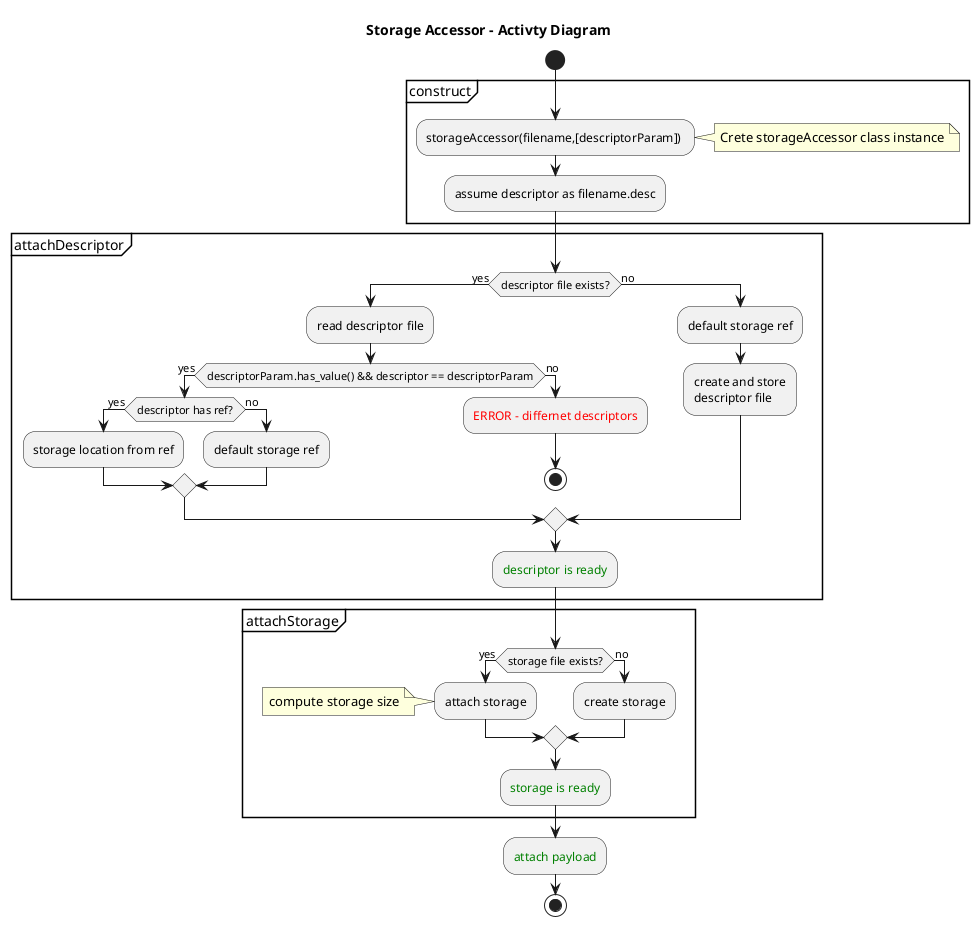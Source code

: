 @startuml

title Storage Accessor - Activty Diagram


start

partition "construct" {
:storageAccessor(filename,[descriptorParam]) ;
note right: Crete storageAccessor class instance

:assume descriptor as filename.desc;
}

partition "attachDescriptor" {
if (descriptor file exists?) then (yes)
  :read descriptor file;
  if (descriptorParam.has_value() && descriptor == descriptorParam) then (yes)
    if (descriptor has ref?) then (yes)
      :storage location from ref;
    else (no)
      :default storage ref;
    endif
  else (no)
    :<color:red>ERROR - differnet descriptors;
    stop
  endif
else (no)
  :default storage ref;
  :create and store
  descriptor file;
endif

:<color:green>descriptor is ready;
}

partition "attachStorage" {
if (storage file exists?) then (yes)
  :attach storage;
  note left: compute storage size
else (no)
  :create storage;
endif

:<color:green>storage is ready;
}

:<color:green>attach payload;

stop

@enduml
